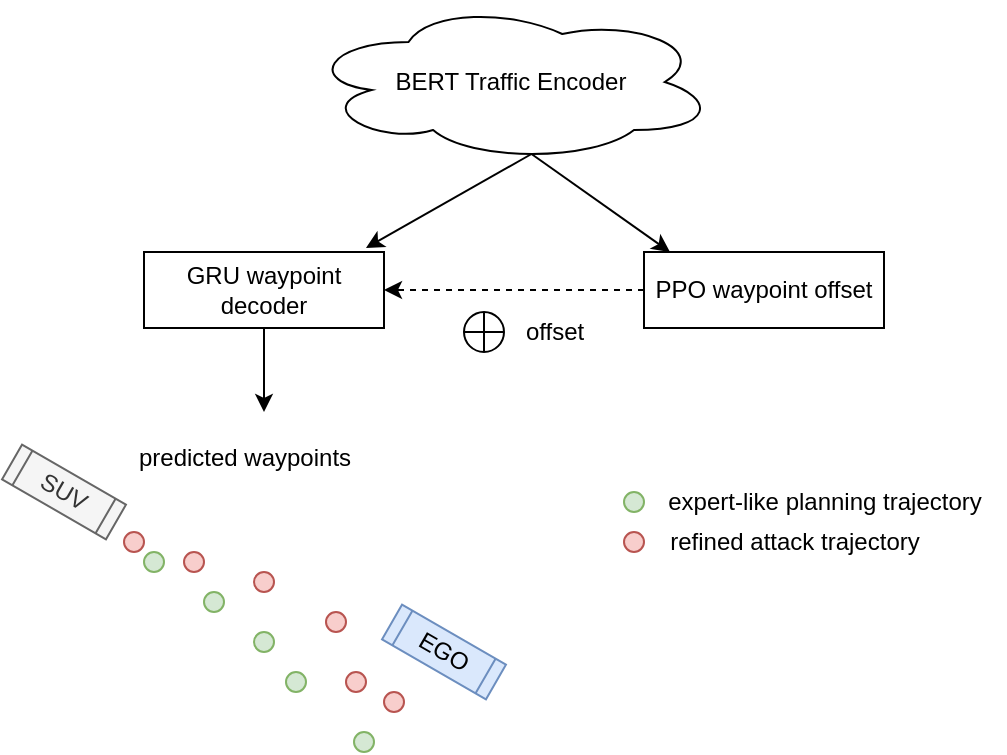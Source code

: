 <mxfile version="24.7.6">
  <diagram name="Page-1" id="nxsh8FnCTvAEtu6Dls-S">
    <mxGraphModel dx="1293" dy="494" grid="0" gridSize="10" guides="1" tooltips="1" connect="1" arrows="1" fold="1" page="0" pageScale="1" pageWidth="850" pageHeight="1100" math="0" shadow="0">
      <root>
        <mxCell id="0" />
        <mxCell id="1" parent="0" />
        <mxCell id="WNlwT7_-ZODXRBUhPige-1" value="BERT Traffic Encoder" style="ellipse;shape=cloud;whiteSpace=wrap;html=1;" vertex="1" parent="1">
          <mxGeometry x="151" y="225" width="205" height="80" as="geometry" />
        </mxCell>
        <mxCell id="WNlwT7_-ZODXRBUhPige-2" value="" style="endArrow=classic;html=1;rounded=0;exitX=0.55;exitY=0.95;exitDx=0;exitDy=0;exitPerimeter=0;" edge="1" parent="1" source="WNlwT7_-ZODXRBUhPige-1">
          <mxGeometry width="50" height="50" relative="1" as="geometry">
            <mxPoint x="399" y="468" as="sourcePoint" />
            <mxPoint x="181" y="348" as="targetPoint" />
          </mxGeometry>
        </mxCell>
        <mxCell id="WNlwT7_-ZODXRBUhPige-3" value="" style="endArrow=classic;html=1;rounded=0;exitX=0.55;exitY=0.95;exitDx=0;exitDy=0;exitPerimeter=0;" edge="1" parent="1" source="WNlwT7_-ZODXRBUhPige-1">
          <mxGeometry width="50" height="50" relative="1" as="geometry">
            <mxPoint x="399" y="468" as="sourcePoint" />
            <mxPoint x="333" y="350" as="targetPoint" />
          </mxGeometry>
        </mxCell>
        <mxCell id="WNlwT7_-ZODXRBUhPige-6" value="GRU waypoint decoder" style="rounded=0;whiteSpace=wrap;html=1;" vertex="1" parent="1">
          <mxGeometry x="70" y="350" width="120" height="38" as="geometry" />
        </mxCell>
        <mxCell id="WNlwT7_-ZODXRBUhPige-9" style="edgeStyle=orthogonalEdgeStyle;rounded=0;orthogonalLoop=1;jettySize=auto;html=1;exitX=0;exitY=0.5;exitDx=0;exitDy=0;entryX=1;entryY=0.5;entryDx=0;entryDy=0;dashed=1;" edge="1" parent="1" source="WNlwT7_-ZODXRBUhPige-7" target="WNlwT7_-ZODXRBUhPige-6">
          <mxGeometry relative="1" as="geometry" />
        </mxCell>
        <mxCell id="WNlwT7_-ZODXRBUhPige-7" value="PPO waypoint offset" style="rounded=0;whiteSpace=wrap;html=1;" vertex="1" parent="1">
          <mxGeometry x="320" y="350" width="120" height="38" as="geometry" />
        </mxCell>
        <mxCell id="WNlwT7_-ZODXRBUhPige-11" value="" style="shape=orEllipse;perimeter=ellipsePerimeter;whiteSpace=wrap;html=1;backgroundOutline=1;" vertex="1" parent="1">
          <mxGeometry x="230" y="380" width="20" height="20" as="geometry" />
        </mxCell>
        <mxCell id="WNlwT7_-ZODXRBUhPige-14" value="offset" style="text;html=1;align=center;verticalAlign=middle;resizable=0;points=[];autosize=1;strokeColor=none;fillColor=none;" vertex="1" parent="1">
          <mxGeometry x="250" y="375" width="50" height="30" as="geometry" />
        </mxCell>
        <mxCell id="WNlwT7_-ZODXRBUhPige-15" value="" style="endArrow=classic;html=1;rounded=0;exitX=0.5;exitY=1;exitDx=0;exitDy=0;" edge="1" parent="1" source="WNlwT7_-ZODXRBUhPige-6">
          <mxGeometry width="50" height="50" relative="1" as="geometry">
            <mxPoint x="400" y="470" as="sourcePoint" />
            <mxPoint x="130" y="430" as="targetPoint" />
          </mxGeometry>
        </mxCell>
        <mxCell id="WNlwT7_-ZODXRBUhPige-16" value="predicted waypoints" style="text;html=1;align=center;verticalAlign=middle;resizable=0;points=[];autosize=1;strokeColor=none;fillColor=none;" vertex="1" parent="1">
          <mxGeometry x="55" y="438" width="130" height="30" as="geometry" />
        </mxCell>
        <mxCell id="WNlwT7_-ZODXRBUhPige-18" value="" style="ellipse;whiteSpace=wrap;html=1;aspect=fixed;fillColor=#f8cecc;strokeColor=#b85450;" vertex="1" parent="1">
          <mxGeometry x="60" y="490" width="10" height="10" as="geometry" />
        </mxCell>
        <mxCell id="WNlwT7_-ZODXRBUhPige-20" value="" style="ellipse;whiteSpace=wrap;html=1;aspect=fixed;fillColor=#f8cecc;strokeColor=#b85450;" vertex="1" parent="1">
          <mxGeometry x="90" y="500" width="10" height="10" as="geometry" />
        </mxCell>
        <mxCell id="WNlwT7_-ZODXRBUhPige-21" value="" style="ellipse;whiteSpace=wrap;html=1;aspect=fixed;fillColor=#f8cecc;strokeColor=#b85450;" vertex="1" parent="1">
          <mxGeometry x="125" y="510" width="10" height="10" as="geometry" />
        </mxCell>
        <mxCell id="WNlwT7_-ZODXRBUhPige-22" value="" style="ellipse;whiteSpace=wrap;html=1;aspect=fixed;fillColor=#f8cecc;strokeColor=#b85450;" vertex="1" parent="1">
          <mxGeometry x="161" y="530" width="10" height="10" as="geometry" />
        </mxCell>
        <mxCell id="WNlwT7_-ZODXRBUhPige-23" value="" style="ellipse;whiteSpace=wrap;html=1;aspect=fixed;fillColor=#f8cecc;strokeColor=#b85450;" vertex="1" parent="1">
          <mxGeometry x="171" y="560" width="10" height="10" as="geometry" />
        </mxCell>
        <mxCell id="WNlwT7_-ZODXRBUhPige-26" value="SUV" style="shape=process;whiteSpace=wrap;html=1;backgroundOutline=1;rotation=30;fillColor=#f5f5f5;fontColor=#333333;strokeColor=#666666;" vertex="1" parent="1">
          <mxGeometry y="460" width="60" height="20" as="geometry" />
        </mxCell>
        <mxCell id="WNlwT7_-ZODXRBUhPige-30" value="" style="ellipse;whiteSpace=wrap;html=1;aspect=fixed;fillColor=#f8cecc;strokeColor=#b85450;" vertex="1" parent="1">
          <mxGeometry x="190" y="570" width="10" height="10" as="geometry" />
        </mxCell>
        <mxCell id="WNlwT7_-ZODXRBUhPige-31" value="EGO" style="shape=process;whiteSpace=wrap;html=1;backgroundOutline=1;rotation=30;fillColor=#dae8fc;strokeColor=#6c8ebf;" vertex="1" parent="1">
          <mxGeometry x="190" y="540" width="60" height="20" as="geometry" />
        </mxCell>
        <mxCell id="WNlwT7_-ZODXRBUhPige-34" value="" style="ellipse;whiteSpace=wrap;html=1;aspect=fixed;fillColor=#d5e8d4;strokeColor=#82b366;" vertex="1" parent="1">
          <mxGeometry x="70" y="500" width="10" height="10" as="geometry" />
        </mxCell>
        <mxCell id="WNlwT7_-ZODXRBUhPige-35" value="" style="ellipse;whiteSpace=wrap;html=1;aspect=fixed;fillColor=#d5e8d4;strokeColor=#82b366;" vertex="1" parent="1">
          <mxGeometry x="100" y="520" width="10" height="10" as="geometry" />
        </mxCell>
        <mxCell id="WNlwT7_-ZODXRBUhPige-36" value="" style="ellipse;whiteSpace=wrap;html=1;aspect=fixed;fillColor=#d5e8d4;strokeColor=#82b366;" vertex="1" parent="1">
          <mxGeometry x="125" y="540" width="10" height="10" as="geometry" />
        </mxCell>
        <mxCell id="WNlwT7_-ZODXRBUhPige-37" value="" style="ellipse;whiteSpace=wrap;html=1;aspect=fixed;fillColor=#d5e8d4;strokeColor=#82b366;" vertex="1" parent="1">
          <mxGeometry x="141" y="560" width="10" height="10" as="geometry" />
        </mxCell>
        <mxCell id="WNlwT7_-ZODXRBUhPige-38" value="" style="ellipse;whiteSpace=wrap;html=1;aspect=fixed;fillColor=#d5e8d4;strokeColor=#82b366;" vertex="1" parent="1">
          <mxGeometry x="175" y="590" width="10" height="10" as="geometry" />
        </mxCell>
        <mxCell id="WNlwT7_-ZODXRBUhPige-39" value="" style="ellipse;whiteSpace=wrap;html=1;aspect=fixed;fillColor=#d5e8d4;strokeColor=#82b366;" vertex="1" parent="1">
          <mxGeometry x="310" y="470" width="10" height="10" as="geometry" />
        </mxCell>
        <mxCell id="WNlwT7_-ZODXRBUhPige-40" value="expert-like planning trajectory" style="text;html=1;align=center;verticalAlign=middle;resizable=0;points=[];autosize=1;strokeColor=none;fillColor=none;" vertex="1" parent="1">
          <mxGeometry x="320" y="460" width="180" height="30" as="geometry" />
        </mxCell>
        <mxCell id="WNlwT7_-ZODXRBUhPige-41" value="" style="ellipse;whiteSpace=wrap;html=1;aspect=fixed;fillColor=#f8cecc;strokeColor=#b85450;" vertex="1" parent="1">
          <mxGeometry x="310" y="490" width="10" height="10" as="geometry" />
        </mxCell>
        <mxCell id="WNlwT7_-ZODXRBUhPige-42" value="refined attack trajectory" style="text;html=1;align=center;verticalAlign=middle;resizable=0;points=[];autosize=1;strokeColor=none;fillColor=none;" vertex="1" parent="1">
          <mxGeometry x="320" y="480" width="150" height="30" as="geometry" />
        </mxCell>
      </root>
    </mxGraphModel>
  </diagram>
</mxfile>
